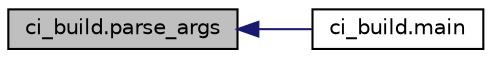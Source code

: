 digraph "ci_build.parse_args"
{
  edge [fontname="Helvetica",fontsize="10",labelfontname="Helvetica",labelfontsize="10"];
  node [fontname="Helvetica",fontsize="10",shape=record];
  rankdir="LR";
  Node19 [label="ci_build.parse_args",height=0.2,width=0.4,color="black", fillcolor="grey75", style="filled", fontcolor="black"];
  Node19 -> Node20 [dir="back",color="midnightblue",fontsize="10",style="solid",fontname="Helvetica"];
  Node20 [label="ci_build.main",height=0.2,width=0.4,color="black", fillcolor="white", style="filled",URL="$namespaceci__build.html#a13eee9a40af248919a1ecdbd4ff144d4"];
}

